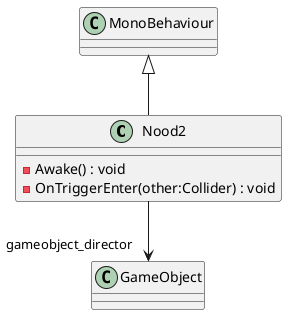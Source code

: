@startuml
class Nood2 {
    - Awake() : void
    - OnTriggerEnter(other:Collider) : void
}
MonoBehaviour <|-- Nood2
Nood2 --> "gameobject_director" GameObject
@enduml
